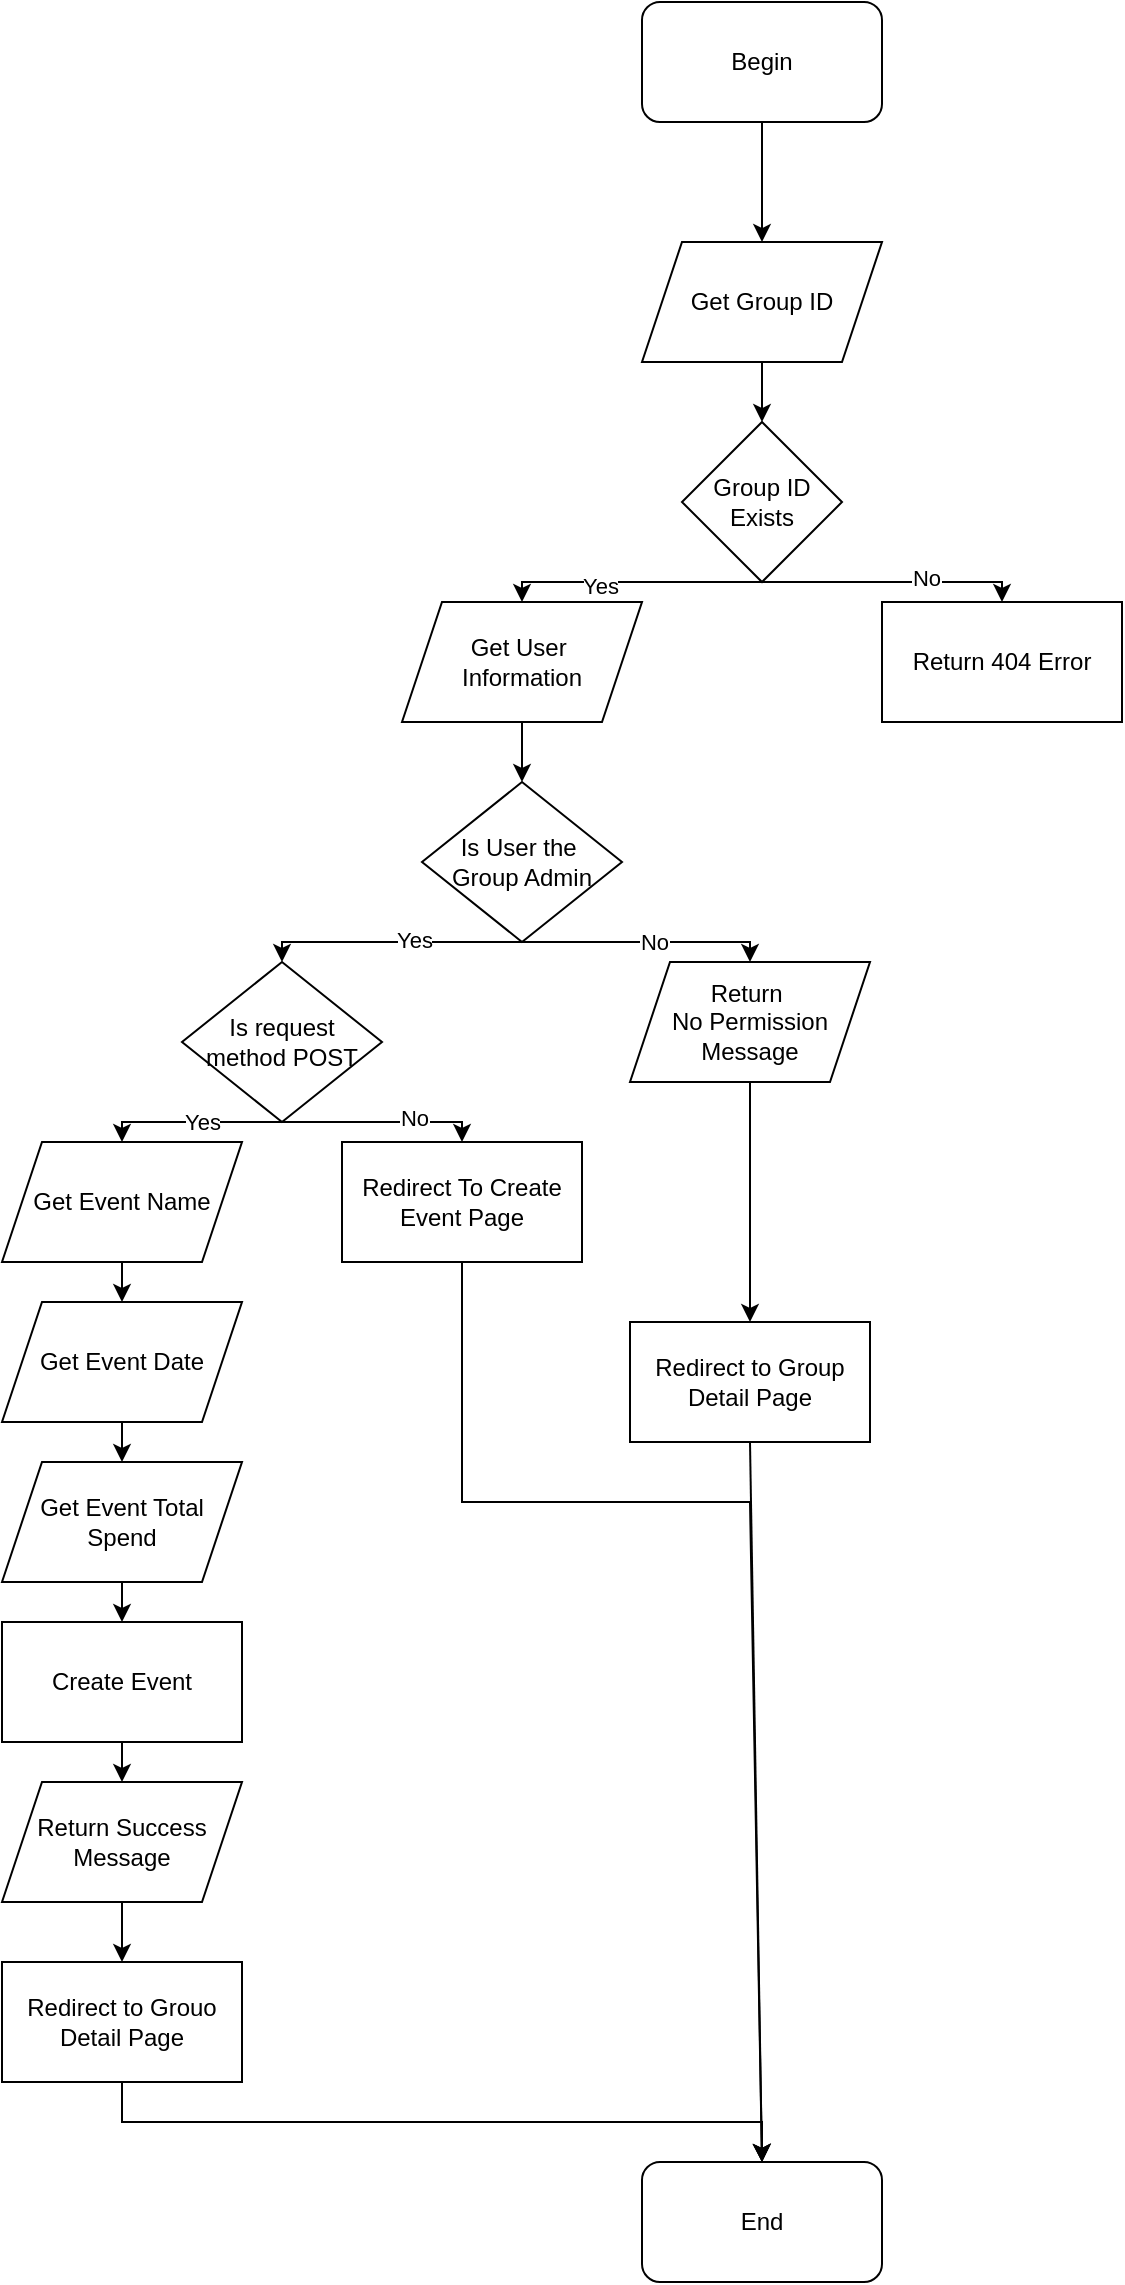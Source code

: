 <mxfile version="26.1.1">
  <diagram id="C5RBs43oDa-KdzZeNtuy" name="Page-1">
    <mxGraphModel dx="1020" dy="2880" grid="1" gridSize="10" guides="1" tooltips="1" connect="1" arrows="1" fold="1" page="1" pageScale="1" pageWidth="827" pageHeight="1169" math="0" shadow="0">
      <root>
        <mxCell id="WIyWlLk6GJQsqaUBKTNV-0" />
        <mxCell id="WIyWlLk6GJQsqaUBKTNV-1" parent="WIyWlLk6GJQsqaUBKTNV-0" />
        <mxCell id="fDfx7uulrVT_EuSRAKws-3" value="Get Group ID" style="shape=parallelogram;perimeter=parallelogramPerimeter;whiteSpace=wrap;html=1;fixedSize=1;" vertex="1" parent="WIyWlLk6GJQsqaUBKTNV-1">
          <mxGeometry x="340" y="-2070" width="120" height="60" as="geometry" />
        </mxCell>
        <mxCell id="fDfx7uulrVT_EuSRAKws-4" value="Return&amp;nbsp;&lt;div&gt;No&amp;nbsp;&lt;span style=&quot;background-color: transparent; color: light-dark(rgb(0, 0, 0), rgb(255, 255, 255));&quot;&gt;Permission Message&lt;/span&gt;&lt;/div&gt;" style="shape=parallelogram;perimeter=parallelogramPerimeter;whiteSpace=wrap;html=1;fixedSize=1;" vertex="1" parent="WIyWlLk6GJQsqaUBKTNV-1">
          <mxGeometry x="334" y="-1710" width="120" height="60" as="geometry" />
        </mxCell>
        <mxCell id="fDfx7uulrVT_EuSRAKws-5" value="Group ID Exists" style="rhombus;whiteSpace=wrap;html=1;" vertex="1" parent="WIyWlLk6GJQsqaUBKTNV-1">
          <mxGeometry x="360" y="-1980" width="80" height="80" as="geometry" />
        </mxCell>
        <mxCell id="fDfx7uulrVT_EuSRAKws-6" value="" style="endArrow=classic;html=1;rounded=0;exitX=0.5;exitY=1;exitDx=0;exitDy=0;entryX=0.5;entryY=0;entryDx=0;entryDy=0;" edge="1" parent="WIyWlLk6GJQsqaUBKTNV-1" source="fDfx7uulrVT_EuSRAKws-5" target="fDfx7uulrVT_EuSRAKws-8">
          <mxGeometry width="50" height="50" relative="1" as="geometry">
            <mxPoint x="400" y="-1850" as="sourcePoint" />
            <mxPoint x="450" y="-1900" as="targetPoint" />
            <Array as="points">
              <mxPoint x="520" y="-1900" />
            </Array>
          </mxGeometry>
        </mxCell>
        <mxCell id="fDfx7uulrVT_EuSRAKws-7" value="No" style="edgeLabel;html=1;align=center;verticalAlign=middle;resizable=0;points=[];" vertex="1" connectable="0" parent="fDfx7uulrVT_EuSRAKws-6">
          <mxGeometry x="0.254" y="2" relative="1" as="geometry">
            <mxPoint as="offset" />
          </mxGeometry>
        </mxCell>
        <mxCell id="fDfx7uulrVT_EuSRAKws-8" value="Return 404 Error" style="rounded=0;whiteSpace=wrap;html=1;" vertex="1" parent="WIyWlLk6GJQsqaUBKTNV-1">
          <mxGeometry x="460" y="-1890" width="120" height="60" as="geometry" />
        </mxCell>
        <mxCell id="fDfx7uulrVT_EuSRAKws-9" value="" style="endArrow=classic;html=1;rounded=0;exitX=0.5;exitY=1;exitDx=0;exitDy=0;entryX=0.5;entryY=0;entryDx=0;entryDy=0;" edge="1" parent="WIyWlLk6GJQsqaUBKTNV-1" source="fDfx7uulrVT_EuSRAKws-5" target="fDfx7uulrVT_EuSRAKws-12">
          <mxGeometry width="50" height="50" relative="1" as="geometry">
            <mxPoint x="400" y="-1840" as="sourcePoint" />
            <mxPoint x="280" y="-1890" as="targetPoint" />
            <Array as="points">
              <mxPoint x="280" y="-1900" />
            </Array>
          </mxGeometry>
        </mxCell>
        <mxCell id="fDfx7uulrVT_EuSRAKws-10" value="Yes" style="edgeLabel;html=1;align=center;verticalAlign=middle;resizable=0;points=[];" vertex="1" connectable="0" parent="fDfx7uulrVT_EuSRAKws-9">
          <mxGeometry x="0.248" y="2" relative="1" as="geometry">
            <mxPoint as="offset" />
          </mxGeometry>
        </mxCell>
        <mxCell id="fDfx7uulrVT_EuSRAKws-11" value="" style="endArrow=classic;html=1;rounded=0;exitX=0.5;exitY=1;exitDx=0;exitDy=0;entryX=0.5;entryY=0;entryDx=0;entryDy=0;" edge="1" parent="WIyWlLk6GJQsqaUBKTNV-1" source="fDfx7uulrVT_EuSRAKws-3" target="fDfx7uulrVT_EuSRAKws-5">
          <mxGeometry width="50" height="50" relative="1" as="geometry">
            <mxPoint x="400" y="-1880" as="sourcePoint" />
            <mxPoint x="450" y="-1930" as="targetPoint" />
          </mxGeometry>
        </mxCell>
        <mxCell id="fDfx7uulrVT_EuSRAKws-12" value="Get User&amp;nbsp;&lt;div&gt;Information&lt;/div&gt;" style="shape=parallelogram;perimeter=parallelogramPerimeter;whiteSpace=wrap;html=1;fixedSize=1;" vertex="1" parent="WIyWlLk6GJQsqaUBKTNV-1">
          <mxGeometry x="220" y="-1890" width="120" height="60" as="geometry" />
        </mxCell>
        <mxCell id="fDfx7uulrVT_EuSRAKws-13" value="Is User the&amp;nbsp;&lt;div&gt;Group Admin&lt;/div&gt;" style="rhombus;whiteSpace=wrap;html=1;" vertex="1" parent="WIyWlLk6GJQsqaUBKTNV-1">
          <mxGeometry x="230" y="-1800" width="100" height="80" as="geometry" />
        </mxCell>
        <mxCell id="fDfx7uulrVT_EuSRAKws-14" value="" style="endArrow=classic;html=1;rounded=0;exitX=0.5;exitY=1;exitDx=0;exitDy=0;entryX=0.5;entryY=0;entryDx=0;entryDy=0;" edge="1" parent="WIyWlLk6GJQsqaUBKTNV-1" source="fDfx7uulrVT_EuSRAKws-12" target="fDfx7uulrVT_EuSRAKws-13">
          <mxGeometry width="50" height="50" relative="1" as="geometry">
            <mxPoint x="400" y="-1710" as="sourcePoint" />
            <mxPoint x="450" y="-1760" as="targetPoint" />
          </mxGeometry>
        </mxCell>
        <mxCell id="fDfx7uulrVT_EuSRAKws-16" value="" style="endArrow=classic;html=1;rounded=0;exitX=0.5;exitY=1;exitDx=0;exitDy=0;entryX=0.5;entryY=0;entryDx=0;entryDy=0;" edge="1" parent="WIyWlLk6GJQsqaUBKTNV-1" source="fDfx7uulrVT_EuSRAKws-13" target="fDfx7uulrVT_EuSRAKws-4">
          <mxGeometry width="50" height="50" relative="1" as="geometry">
            <mxPoint x="400" y="-1730" as="sourcePoint" />
            <mxPoint x="400" y="-1710" as="targetPoint" />
            <Array as="points">
              <mxPoint x="394" y="-1720" />
            </Array>
          </mxGeometry>
        </mxCell>
        <mxCell id="fDfx7uulrVT_EuSRAKws-17" value="No" style="edgeLabel;html=1;align=center;verticalAlign=middle;resizable=0;points=[];" vertex="1" connectable="0" parent="fDfx7uulrVT_EuSRAKws-16">
          <mxGeometry x="0.057" relative="1" as="geometry">
            <mxPoint as="offset" />
          </mxGeometry>
        </mxCell>
        <mxCell id="fDfx7uulrVT_EuSRAKws-18" value="" style="endArrow=classic;html=1;rounded=0;exitX=0.5;exitY=1;exitDx=0;exitDy=0;entryX=0.5;entryY=0;entryDx=0;entryDy=0;" edge="1" parent="WIyWlLk6GJQsqaUBKTNV-1" source="fDfx7uulrVT_EuSRAKws-13" target="fDfx7uulrVT_EuSRAKws-29">
          <mxGeometry width="50" height="50" relative="1" as="geometry">
            <mxPoint x="400" y="-1680" as="sourcePoint" />
            <mxPoint x="160" y="-1710" as="targetPoint" />
            <Array as="points">
              <mxPoint x="160" y="-1720" />
            </Array>
          </mxGeometry>
        </mxCell>
        <mxCell id="fDfx7uulrVT_EuSRAKws-19" value="Yes" style="edgeLabel;html=1;align=center;verticalAlign=middle;resizable=0;points=[];" vertex="1" connectable="0" parent="fDfx7uulrVT_EuSRAKws-18">
          <mxGeometry x="-0.169" y="-1" relative="1" as="geometry">
            <mxPoint as="offset" />
          </mxGeometry>
        </mxCell>
        <mxCell id="fDfx7uulrVT_EuSRAKws-21" value="Redirect to Group Detail Page" style="rounded=0;whiteSpace=wrap;html=1;" vertex="1" parent="WIyWlLk6GJQsqaUBKTNV-1">
          <mxGeometry x="334" y="-1530" width="120" height="60" as="geometry" />
        </mxCell>
        <mxCell id="fDfx7uulrVT_EuSRAKws-23" value="" style="endArrow=classic;html=1;rounded=0;exitX=0.5;exitY=1;exitDx=0;exitDy=0;entryX=0.5;entryY=0;entryDx=0;entryDy=0;" edge="1" parent="WIyWlLk6GJQsqaUBKTNV-1" source="fDfx7uulrVT_EuSRAKws-4" target="fDfx7uulrVT_EuSRAKws-21">
          <mxGeometry width="50" height="50" relative="1" as="geometry">
            <mxPoint x="390" y="-1410" as="sourcePoint" />
            <mxPoint x="440" y="-1460" as="targetPoint" />
          </mxGeometry>
        </mxCell>
        <mxCell id="fDfx7uulrVT_EuSRAKws-25" value="Begin" style="rounded=1;whiteSpace=wrap;html=1;" vertex="1" parent="WIyWlLk6GJQsqaUBKTNV-1">
          <mxGeometry x="340" y="-2190" width="120" height="60" as="geometry" />
        </mxCell>
        <mxCell id="fDfx7uulrVT_EuSRAKws-26" value="" style="endArrow=classic;html=1;rounded=0;exitX=0.5;exitY=1;exitDx=0;exitDy=0;entryX=0.5;entryY=0;entryDx=0;entryDy=0;" edge="1" parent="WIyWlLk6GJQsqaUBKTNV-1" source="fDfx7uulrVT_EuSRAKws-25" target="fDfx7uulrVT_EuSRAKws-3">
          <mxGeometry width="50" height="50" relative="1" as="geometry">
            <mxPoint x="260" y="-2120" as="sourcePoint" />
            <mxPoint x="310" y="-2170" as="targetPoint" />
          </mxGeometry>
        </mxCell>
        <mxCell id="fDfx7uulrVT_EuSRAKws-27" value="End" style="rounded=1;whiteSpace=wrap;html=1;" vertex="1" parent="WIyWlLk6GJQsqaUBKTNV-1">
          <mxGeometry x="340" y="-1110" width="120" height="60" as="geometry" />
        </mxCell>
        <mxCell id="fDfx7uulrVT_EuSRAKws-28" value="" style="endArrow=classic;html=1;rounded=0;exitX=0.5;exitY=1;exitDx=0;exitDy=0;entryX=0.5;entryY=0;entryDx=0;entryDy=0;" edge="1" parent="WIyWlLk6GJQsqaUBKTNV-1" source="fDfx7uulrVT_EuSRAKws-21" target="fDfx7uulrVT_EuSRAKws-27">
          <mxGeometry width="50" height="50" relative="1" as="geometry">
            <mxPoint x="300" y="-1340" as="sourcePoint" />
            <mxPoint x="350" y="-1390" as="targetPoint" />
          </mxGeometry>
        </mxCell>
        <mxCell id="fDfx7uulrVT_EuSRAKws-29" value="Is&amp;nbsp;&lt;span style=&quot;background-color: transparent; color: light-dark(rgb(0, 0, 0), rgb(255, 255, 255));&quot;&gt;request&lt;/span&gt;&lt;div&gt;&lt;span style=&quot;background-color: transparent; color: light-dark(rgb(0, 0, 0), rgb(255, 255, 255));&quot;&gt;method&amp;nbsp;&lt;/span&gt;&lt;span style=&quot;background-color: transparent; color: light-dark(rgb(0, 0, 0), rgb(255, 255, 255));&quot;&gt;POST&lt;/span&gt;&lt;/div&gt;" style="rhombus;whiteSpace=wrap;html=1;" vertex="1" parent="WIyWlLk6GJQsqaUBKTNV-1">
          <mxGeometry x="110" y="-1710" width="100" height="80" as="geometry" />
        </mxCell>
        <mxCell id="fDfx7uulrVT_EuSRAKws-30" value="" style="endArrow=classic;html=1;rounded=0;exitX=0.5;exitY=1;exitDx=0;exitDy=0;entryX=0.5;entryY=0;entryDx=0;entryDy=0;" edge="1" parent="WIyWlLk6GJQsqaUBKTNV-1" source="fDfx7uulrVT_EuSRAKws-29" target="fDfx7uulrVT_EuSRAKws-31">
          <mxGeometry width="50" height="50" relative="1" as="geometry">
            <mxPoint x="200" y="-1600" as="sourcePoint" />
            <mxPoint x="250" y="-1650" as="targetPoint" />
            <Array as="points">
              <mxPoint x="250" y="-1630" />
            </Array>
          </mxGeometry>
        </mxCell>
        <mxCell id="fDfx7uulrVT_EuSRAKws-32" value="No" style="edgeLabel;html=1;align=center;verticalAlign=middle;resizable=0;points=[];" vertex="1" connectable="0" parent="fDfx7uulrVT_EuSRAKws-30">
          <mxGeometry x="0.321" y="2" relative="1" as="geometry">
            <mxPoint as="offset" />
          </mxGeometry>
        </mxCell>
        <mxCell id="fDfx7uulrVT_EuSRAKws-31" value="Redirect To Create Event Page" style="rounded=0;whiteSpace=wrap;html=1;" vertex="1" parent="WIyWlLk6GJQsqaUBKTNV-1">
          <mxGeometry x="190" y="-1620" width="120" height="60" as="geometry" />
        </mxCell>
        <mxCell id="fDfx7uulrVT_EuSRAKws-33" value="" style="endArrow=classic;html=1;rounded=0;exitX=0.5;exitY=1;exitDx=0;exitDy=0;entryX=0.5;entryY=0;entryDx=0;entryDy=0;" edge="1" parent="WIyWlLk6GJQsqaUBKTNV-1" source="fDfx7uulrVT_EuSRAKws-31" target="fDfx7uulrVT_EuSRAKws-27">
          <mxGeometry width="50" height="50" relative="1" as="geometry">
            <mxPoint x="350" y="-1490" as="sourcePoint" />
            <mxPoint x="400" y="-1540" as="targetPoint" />
            <Array as="points">
              <mxPoint x="250" y="-1440" />
              <mxPoint x="394" y="-1440" />
            </Array>
          </mxGeometry>
        </mxCell>
        <mxCell id="fDfx7uulrVT_EuSRAKws-34" value="Get Event Total Spend" style="shape=parallelogram;perimeter=parallelogramPerimeter;whiteSpace=wrap;html=1;fixedSize=1;" vertex="1" parent="WIyWlLk6GJQsqaUBKTNV-1">
          <mxGeometry x="20" y="-1460" width="120" height="60" as="geometry" />
        </mxCell>
        <mxCell id="fDfx7uulrVT_EuSRAKws-35" value="Get Event Date" style="shape=parallelogram;perimeter=parallelogramPerimeter;whiteSpace=wrap;html=1;fixedSize=1;" vertex="1" parent="WIyWlLk6GJQsqaUBKTNV-1">
          <mxGeometry x="20" y="-1540" width="120" height="60" as="geometry" />
        </mxCell>
        <mxCell id="fDfx7uulrVT_EuSRAKws-36" value="Get Event Name" style="shape=parallelogram;perimeter=parallelogramPerimeter;whiteSpace=wrap;html=1;fixedSize=1;" vertex="1" parent="WIyWlLk6GJQsqaUBKTNV-1">
          <mxGeometry x="20" y="-1620" width="120" height="60" as="geometry" />
        </mxCell>
        <mxCell id="fDfx7uulrVT_EuSRAKws-37" value="" style="endArrow=classic;html=1;rounded=0;entryX=0.5;entryY=0;entryDx=0;entryDy=0;" edge="1" parent="WIyWlLk6GJQsqaUBKTNV-1" target="fDfx7uulrVT_EuSRAKws-36">
          <mxGeometry width="50" height="50" relative="1" as="geometry">
            <mxPoint x="160" y="-1630" as="sourcePoint" />
            <mxPoint x="290" y="-1610" as="targetPoint" />
            <Array as="points">
              <mxPoint x="80" y="-1630" />
            </Array>
          </mxGeometry>
        </mxCell>
        <mxCell id="fDfx7uulrVT_EuSRAKws-40" value="Yes" style="edgeLabel;html=1;align=center;verticalAlign=middle;resizable=0;points=[];" vertex="1" connectable="0" parent="fDfx7uulrVT_EuSRAKws-37">
          <mxGeometry x="-0.099" relative="1" as="geometry">
            <mxPoint as="offset" />
          </mxGeometry>
        </mxCell>
        <mxCell id="fDfx7uulrVT_EuSRAKws-38" value="" style="endArrow=classic;html=1;rounded=0;exitX=0.5;exitY=1;exitDx=0;exitDy=0;entryX=0.5;entryY=0;entryDx=0;entryDy=0;" edge="1" parent="WIyWlLk6GJQsqaUBKTNV-1" source="fDfx7uulrVT_EuSRAKws-36" target="fDfx7uulrVT_EuSRAKws-35">
          <mxGeometry width="50" height="50" relative="1" as="geometry">
            <mxPoint x="120" y="-1510" as="sourcePoint" />
            <mxPoint x="170" y="-1560" as="targetPoint" />
          </mxGeometry>
        </mxCell>
        <mxCell id="fDfx7uulrVT_EuSRAKws-39" value="" style="endArrow=classic;html=1;rounded=0;exitX=0.5;exitY=1;exitDx=0;exitDy=0;entryX=0.5;entryY=0;entryDx=0;entryDy=0;" edge="1" parent="WIyWlLk6GJQsqaUBKTNV-1" source="fDfx7uulrVT_EuSRAKws-35" target="fDfx7uulrVT_EuSRAKws-34">
          <mxGeometry width="50" height="50" relative="1" as="geometry">
            <mxPoint x="120" y="-1460" as="sourcePoint" />
            <mxPoint x="170" y="-1510" as="targetPoint" />
          </mxGeometry>
        </mxCell>
        <mxCell id="fDfx7uulrVT_EuSRAKws-41" value="Create Event" style="rounded=0;whiteSpace=wrap;html=1;" vertex="1" parent="WIyWlLk6GJQsqaUBKTNV-1">
          <mxGeometry x="20" y="-1380" width="120" height="60" as="geometry" />
        </mxCell>
        <mxCell id="fDfx7uulrVT_EuSRAKws-42" value="" style="endArrow=classic;html=1;rounded=0;exitX=0.5;exitY=1;exitDx=0;exitDy=0;entryX=0.5;entryY=0;entryDx=0;entryDy=0;" edge="1" parent="WIyWlLk6GJQsqaUBKTNV-1" source="fDfx7uulrVT_EuSRAKws-34" target="fDfx7uulrVT_EuSRAKws-41">
          <mxGeometry width="50" height="50" relative="1" as="geometry">
            <mxPoint x="200" y="-1350" as="sourcePoint" />
            <mxPoint x="250" y="-1400" as="targetPoint" />
          </mxGeometry>
        </mxCell>
        <mxCell id="fDfx7uulrVT_EuSRAKws-43" value="Return Success Message" style="shape=parallelogram;perimeter=parallelogramPerimeter;whiteSpace=wrap;html=1;fixedSize=1;" vertex="1" parent="WIyWlLk6GJQsqaUBKTNV-1">
          <mxGeometry x="20" y="-1300" width="120" height="60" as="geometry" />
        </mxCell>
        <mxCell id="fDfx7uulrVT_EuSRAKws-44" value="" style="endArrow=classic;html=1;rounded=0;exitX=0.5;exitY=1;exitDx=0;exitDy=0;entryX=0.5;entryY=0;entryDx=0;entryDy=0;" edge="1" parent="WIyWlLk6GJQsqaUBKTNV-1" source="fDfx7uulrVT_EuSRAKws-41" target="fDfx7uulrVT_EuSRAKws-43">
          <mxGeometry width="50" height="50" relative="1" as="geometry">
            <mxPoint x="200" y="-1240" as="sourcePoint" />
            <mxPoint x="250" y="-1290" as="targetPoint" />
          </mxGeometry>
        </mxCell>
        <mxCell id="fDfx7uulrVT_EuSRAKws-45" value="Redirect to Grouo Detail Page" style="rounded=0;whiteSpace=wrap;html=1;" vertex="1" parent="WIyWlLk6GJQsqaUBKTNV-1">
          <mxGeometry x="20" y="-1210" width="120" height="60" as="geometry" />
        </mxCell>
        <mxCell id="fDfx7uulrVT_EuSRAKws-46" value="" style="endArrow=classic;html=1;rounded=0;exitX=0.5;exitY=1;exitDx=0;exitDy=0;entryX=0.5;entryY=0;entryDx=0;entryDy=0;" edge="1" parent="WIyWlLk6GJQsqaUBKTNV-1" source="fDfx7uulrVT_EuSRAKws-43" target="fDfx7uulrVT_EuSRAKws-45">
          <mxGeometry width="50" height="50" relative="1" as="geometry">
            <mxPoint x="240" y="-1200" as="sourcePoint" />
            <mxPoint x="290" y="-1250" as="targetPoint" />
          </mxGeometry>
        </mxCell>
        <mxCell id="fDfx7uulrVT_EuSRAKws-47" value="" style="endArrow=classic;html=1;rounded=0;exitX=0.5;exitY=1;exitDx=0;exitDy=0;entryX=0.5;entryY=0;entryDx=0;entryDy=0;" edge="1" parent="WIyWlLk6GJQsqaUBKTNV-1" source="fDfx7uulrVT_EuSRAKws-45" target="fDfx7uulrVT_EuSRAKws-27">
          <mxGeometry width="50" height="50" relative="1" as="geometry">
            <mxPoint x="280" y="-1200" as="sourcePoint" />
            <mxPoint x="330" y="-1250" as="targetPoint" />
            <Array as="points">
              <mxPoint x="80" y="-1130" />
              <mxPoint x="400" y="-1130" />
            </Array>
          </mxGeometry>
        </mxCell>
      </root>
    </mxGraphModel>
  </diagram>
</mxfile>
